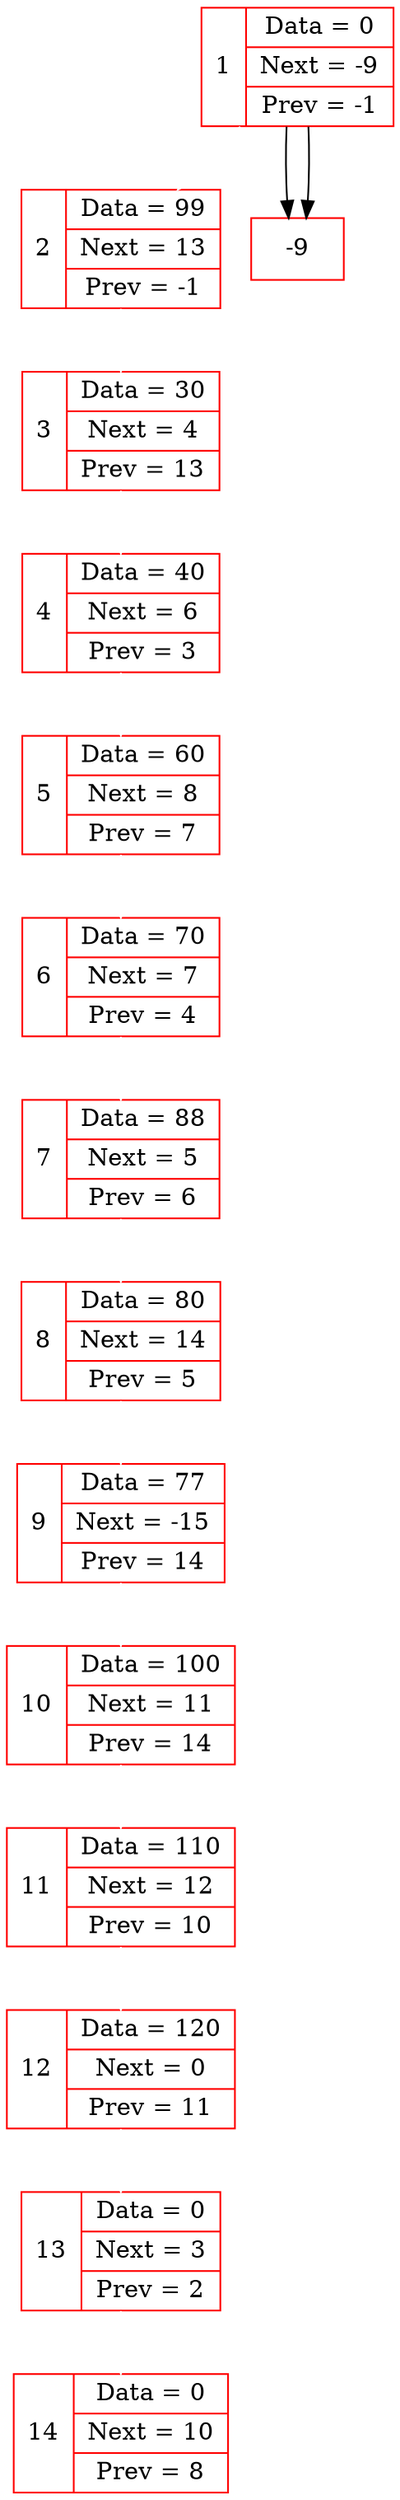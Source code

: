 digraph DUMP { 
 node [shape=record, color = "red"]
;1[label = "{1}|{Data = 0| Next = -9| Prev = -1}"];
2[label = "{2}|{Data = 99| Next = 13| Prev = -1}"];
3[label = "{3}|{Data = 30| Next = 4| Prev = 13}"];
4[label = "{4}|{Data = 40| Next = 6| Prev = 3}"];
5[label = "{5}|{Data = 60| Next = 8| Prev = 7}"];
6[label = "{6}|{Data = 70| Next = 7| Prev = 4}"];
7[label = "{7}|{Data = 88| Next = 5| Prev = 6}"];
8[label = "{8}|{Data = 80| Next = 14| Prev = 5}"];
9[label = "{9}|{Data = 77| Next = -15| Prev = 14}"];
10[label = "{10}|{Data = 100| Next = 11| Prev = 14}"];
11[label = "{11}|{Data = 110| Next = 12| Prev = 10}"];
12[label = "{12}|{Data = 120| Next = 0| Prev = 11}"];
13[label = "{13}|{Data = 0| Next = 3| Prev = 2}"];
14[label = "{14}|{Data = 0| Next = 10| Prev = 8}"];
edge [color="white"]
 1->2; 
 2->3; 
 3->4; 
 4->5; 
 5->6; 
 6->7; 
 7->8; 
 8->9; 
 9->10; 
 10->11; 
 11->12; 
 12->13; 
 13->14; 
 edge [color="black"]
1->-9;
1->-9;

}